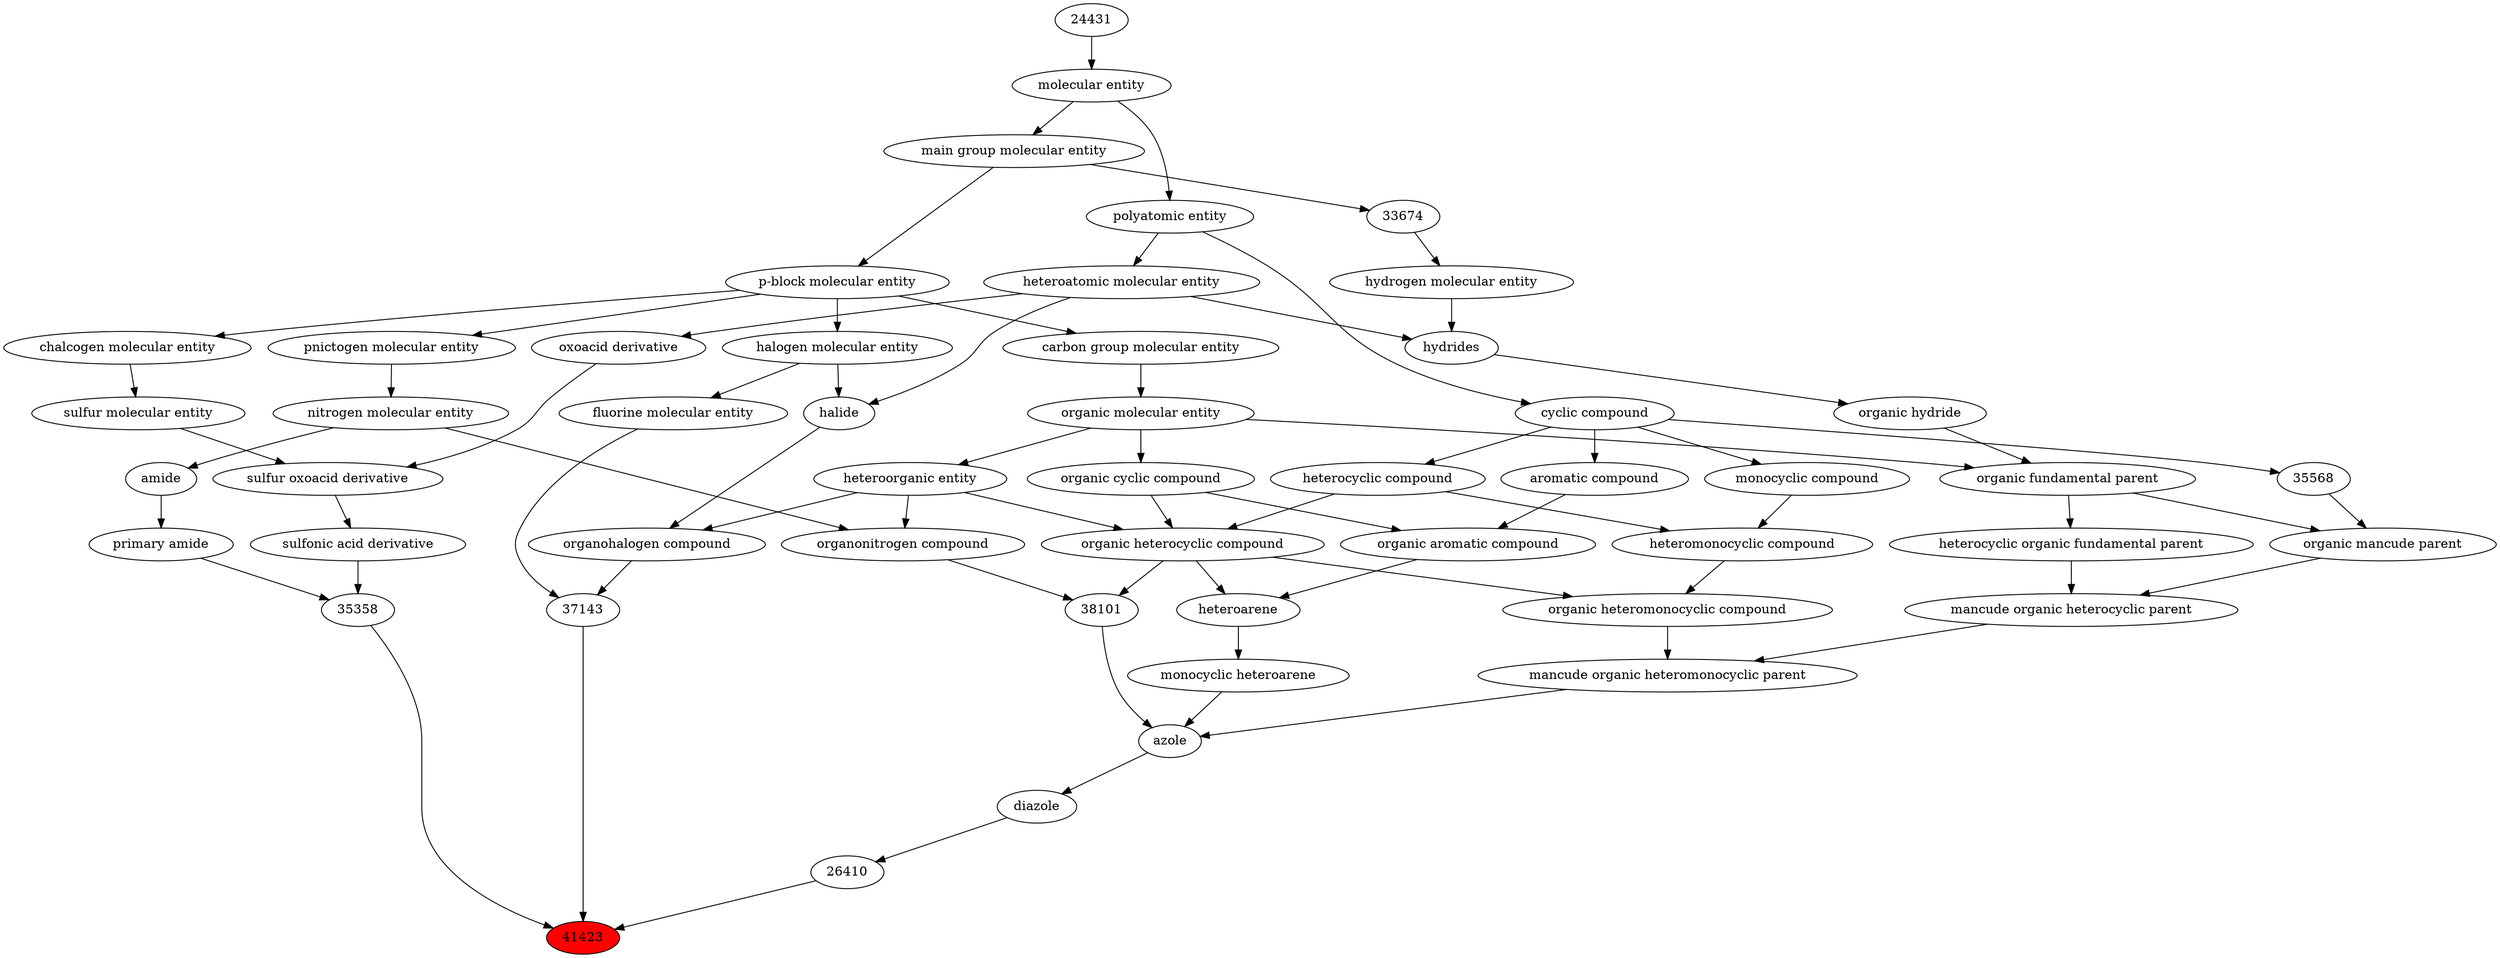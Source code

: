 digraph tree{ 
41423 [label="41423" fillcolor=red style=filled]
35358 -> 41423
26410 -> 41423
37143 -> 41423
35358 [label="35358"]
33552 -> 35358
33256 -> 35358
26410 [label="26410"]
23677 -> 26410
37143 [label="37143"]
36684 -> 37143
24062 -> 37143
33552 [label="sulfonic acid derivative"]
33424 -> 33552
33256 [label="primary amide"]
32988 -> 33256
23677 [label="diazole"]
68452 -> 23677
36684 [label="organohalogen compound"]
33285 -> 36684
37578 -> 36684
24062 [label="fluorine molecular entity"]
24471 -> 24062
33424 [label="sulfur oxoacid derivative"]
33241 -> 33424
26835 -> 33424
32988 [label="amide"]
51143 -> 32988
68452 [label="azole"]
35555 -> 68452
38179 -> 68452
38101 -> 68452
33285 [label="heteroorganic entity"]
50860 -> 33285
37578 [label="halide"]
24471 -> 37578
37577 -> 37578
24471 [label="halogen molecular entity"]
33675 -> 24471
33241 [label="oxoacid derivative"]
37577 -> 33241
26835 [label="sulfur molecular entity"]
33304 -> 26835
51143 [label="nitrogen molecular entity"]
33302 -> 51143
35555 [label="mancude organic heteromonocyclic parent"]
25693 -> 35555
35571 -> 35555
38179 [label="monocyclic heteroarene"]
33833 -> 38179
38101 [label="38101"]
24532 -> 38101
35352 -> 38101
50860 [label="organic molecular entity"]
33582 -> 50860
37577 [label="heteroatomic molecular entity"]
36357 -> 37577
33675 [label="p-block molecular entity"]
33579 -> 33675
33304 [label="chalcogen molecular entity"]
33675 -> 33304
33302 [label="pnictogen molecular entity"]
33675 -> 33302
25693 [label="organic heteromonocyclic compound"]
33670 -> 25693
24532 -> 25693
35571 [label="mancude organic heterocyclic parent"]
35573 -> 35571
35552 -> 35571
33833 [label="heteroarene"]
33659 -> 33833
24532 -> 33833
24532 [label="organic heterocyclic compound"]
33285 -> 24532
33832 -> 24532
5686 -> 24532
35352 [label="organonitrogen compound"]
51143 -> 35352
33285 -> 35352
33582 [label="carbon group molecular entity"]
33675 -> 33582
36357 [label="polyatomic entity"]
23367 -> 36357
33579 [label="main group molecular entity"]
23367 -> 33579
33670 [label="heteromonocyclic compound"]
5686 -> 33670
33661 -> 33670
35573 [label="organic mancude parent"]
35568 -> 35573
33245 -> 35573
35552 [label="heterocyclic organic fundamental parent"]
33245 -> 35552
33659 [label="organic aromatic compound"]
33832 -> 33659
33655 -> 33659
33832 [label="organic cyclic compound"]
50860 -> 33832
5686 [label="heterocyclic compound"]
33595 -> 5686
23367 [label="molecular entity"]
24431 -> 23367
33661 [label="monocyclic compound"]
33595 -> 33661
35568 [label="35568"]
33595 -> 35568
33245 [label="organic fundamental parent"]
50860 -> 33245
37175 -> 33245
33655 [label="aromatic compound"]
33595 -> 33655
33595 [label="cyclic compound"]
36357 -> 33595
24431 [label="24431"]
37175 [label="organic hydride"]
33692 -> 37175
33692 [label="hydrides"]
33608 -> 33692
37577 -> 33692
33608 [label="hydrogen molecular entity"]
33674 -> 33608
33674 [label="33674"]
33579 -> 33674
}